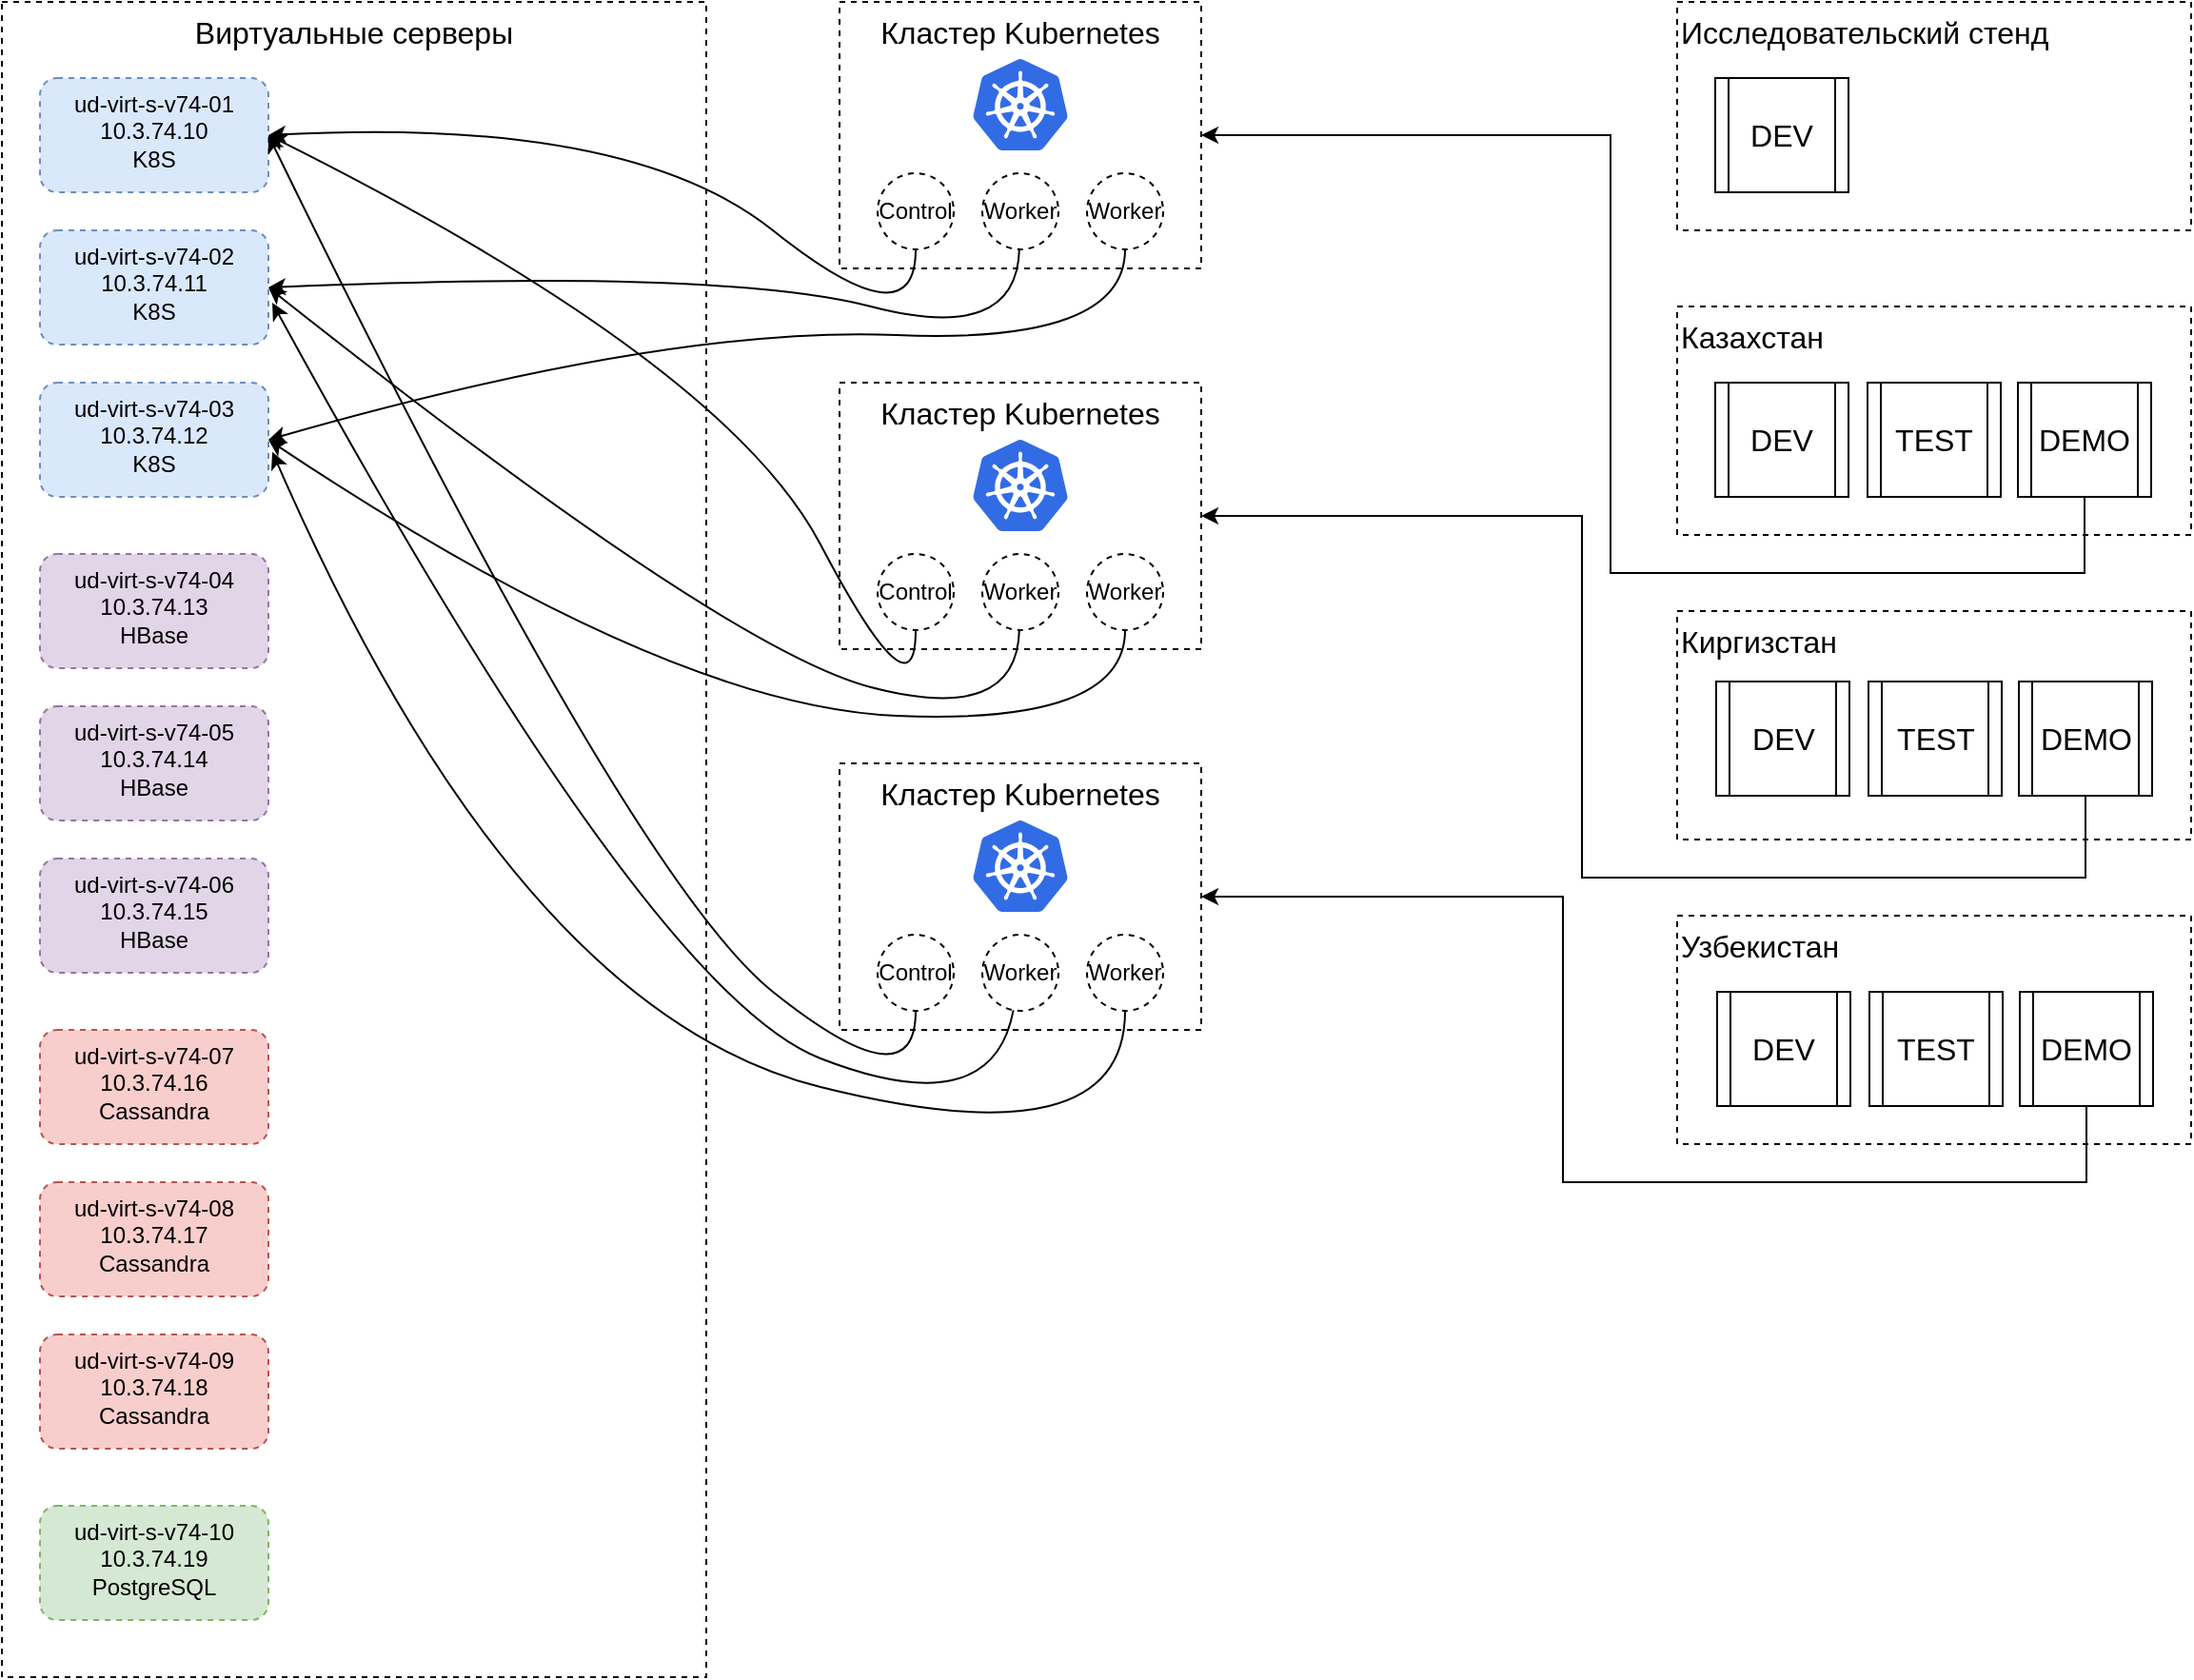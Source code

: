 <mxfile version="12.9.9" type="github">
  <diagram id="Ht1M8jgEwFfnCIfOTk4-" name="Page-1">
    <mxGraphModel dx="1568" dy="1790" grid="1" gridSize="10" guides="1" tooltips="1" connect="1" arrows="1" fold="1" page="1" pageScale="1" pageWidth="1169" pageHeight="827" math="0" shadow="0">
      <root>
        <mxCell id="0" />
        <mxCell id="1" parent="0" />
        <mxCell id="QKLWtCtMvJlHInnlzFwb-16" value="Виртуальные серверы" style="rounded=0;whiteSpace=wrap;html=1;dashed=1;align=center;verticalAlign=top;fontSize=16;" vertex="1" parent="1">
          <mxGeometry x="40" y="-800" width="370" height="880" as="geometry" />
        </mxCell>
        <mxCell id="QKLWtCtMvJlHInnlzFwb-18" value="ud-virt-s-v74-01&lt;br&gt;10.3.74.10&lt;br&gt;K8S" style="rounded=1;whiteSpace=wrap;html=1;dashed=1;align=center;verticalAlign=top;fillColor=#dae8fc;strokeColor=#6c8ebf;" vertex="1" parent="1">
          <mxGeometry x="60" y="-760" width="120" height="60" as="geometry" />
        </mxCell>
        <mxCell id="QKLWtCtMvJlHInnlzFwb-19" value="ud-virt-s-v74-02&lt;br&gt;10.3.74.11&lt;br&gt;K8S" style="rounded=1;whiteSpace=wrap;html=1;dashed=1;align=center;verticalAlign=top;fillColor=#dae8fc;strokeColor=#6c8ebf;" vertex="1" parent="1">
          <mxGeometry x="60" y="-680" width="120" height="60" as="geometry" />
        </mxCell>
        <mxCell id="QKLWtCtMvJlHInnlzFwb-20" value="ud-virt-s-v74-03&lt;br&gt;10.3.74.12&lt;br&gt;K8S" style="rounded=1;whiteSpace=wrap;html=1;dashed=1;align=center;verticalAlign=top;fillColor=#dae8fc;strokeColor=#6c8ebf;" vertex="1" parent="1">
          <mxGeometry x="60" y="-600" width="120" height="60" as="geometry" />
        </mxCell>
        <mxCell id="QKLWtCtMvJlHInnlzFwb-21" value="ud-virt-s-v74-07&lt;br&gt;10.3.74.16&lt;br&gt;Cassandra" style="rounded=1;whiteSpace=wrap;html=1;dashed=1;align=center;verticalAlign=top;fillColor=#f8cecc;strokeColor=#b85450;" vertex="1" parent="1">
          <mxGeometry x="60" y="-260" width="120" height="60" as="geometry" />
        </mxCell>
        <mxCell id="QKLWtCtMvJlHInnlzFwb-22" value="ud-virt-s-v74-08&lt;br&gt;10.3.74.17&lt;br&gt;Cassandra" style="rounded=1;whiteSpace=wrap;html=1;dashed=1;align=center;verticalAlign=top;fillColor=#f8cecc;strokeColor=#b85450;" vertex="1" parent="1">
          <mxGeometry x="60" y="-180" width="120" height="60" as="geometry" />
        </mxCell>
        <mxCell id="QKLWtCtMvJlHInnlzFwb-23" value="ud-virt-s-v74-09&lt;br&gt;10.3.74.18&lt;br&gt;Cassandra" style="rounded=1;whiteSpace=wrap;html=1;dashed=1;align=center;verticalAlign=top;fillColor=#f8cecc;strokeColor=#b85450;" vertex="1" parent="1">
          <mxGeometry x="60" y="-100" width="120" height="60" as="geometry" />
        </mxCell>
        <mxCell id="QKLWtCtMvJlHInnlzFwb-24" value="ud-virt-s-v74-04&lt;br&gt;10.3.74.13&lt;br&gt;HBase" style="rounded=1;whiteSpace=wrap;html=1;dashed=1;align=center;verticalAlign=top;fillColor=#e1d5e7;strokeColor=#9673a6;" vertex="1" parent="1">
          <mxGeometry x="60" y="-510" width="120" height="60" as="geometry" />
        </mxCell>
        <mxCell id="QKLWtCtMvJlHInnlzFwb-25" value="ud-virt-s-v74-05&lt;br&gt;10.3.74.14&lt;br&gt;HBase" style="rounded=1;whiteSpace=wrap;html=1;dashed=1;align=center;verticalAlign=top;fillColor=#e1d5e7;strokeColor=#9673a6;" vertex="1" parent="1">
          <mxGeometry x="60" y="-430" width="120" height="60" as="geometry" />
        </mxCell>
        <mxCell id="QKLWtCtMvJlHInnlzFwb-26" value="ud-virt-s-v74-06&lt;br&gt;10.3.74.15&lt;br&gt;HBase" style="rounded=1;whiteSpace=wrap;html=1;dashed=1;align=center;verticalAlign=top;fillColor=#e1d5e7;strokeColor=#9673a6;" vertex="1" parent="1">
          <mxGeometry x="60" y="-350" width="120" height="60" as="geometry" />
        </mxCell>
        <mxCell id="QKLWtCtMvJlHInnlzFwb-27" value="ud-virt-s-v74-10&lt;br&gt;10.3.74.19&lt;br&gt;PostgreSQL" style="rounded=1;whiteSpace=wrap;html=1;dashed=1;align=center;verticalAlign=top;fillColor=#d5e8d4;strokeColor=#82b366;" vertex="1" parent="1">
          <mxGeometry x="60" y="-10" width="120" height="60" as="geometry" />
        </mxCell>
        <mxCell id="QKLWtCtMvJlHInnlzFwb-28" value="Исследовательский стенд" style="rounded=0;whiteSpace=wrap;html=1;dashed=1;align=left;verticalAlign=top;fontSize=16;" vertex="1" parent="1">
          <mxGeometry x="920" y="-800" width="270" height="120" as="geometry" />
        </mxCell>
        <mxCell id="QKLWtCtMvJlHInnlzFwb-29" value="Казахстан" style="rounded=0;whiteSpace=wrap;html=1;dashed=1;align=left;verticalAlign=top;fontSize=16;" vertex="1" parent="1">
          <mxGeometry x="920" y="-640" width="270" height="120" as="geometry" />
        </mxCell>
        <mxCell id="QKLWtCtMvJlHInnlzFwb-30" value="Киргизстан" style="rounded=0;whiteSpace=wrap;html=1;dashed=1;align=left;verticalAlign=top;fontSize=16;" vertex="1" parent="1">
          <mxGeometry x="920" y="-480" width="270" height="120" as="geometry" />
        </mxCell>
        <mxCell id="QKLWtCtMvJlHInnlzFwb-31" value="Узбекистан" style="rounded=0;whiteSpace=wrap;html=1;dashed=1;align=left;verticalAlign=top;fontSize=16;" vertex="1" parent="1">
          <mxGeometry x="920" y="-320" width="270" height="120" as="geometry" />
        </mxCell>
        <mxCell id="QKLWtCtMvJlHInnlzFwb-35" value="DEV" style="shape=process;whiteSpace=wrap;html=1;backgroundOutline=1;fontSize=16;align=center;" vertex="1" parent="1">
          <mxGeometry x="940" y="-600" width="70" height="60" as="geometry" />
        </mxCell>
        <mxCell id="QKLWtCtMvJlHInnlzFwb-37" value="TEST" style="shape=process;whiteSpace=wrap;html=1;backgroundOutline=1;fontSize=16;align=center;" vertex="1" parent="1">
          <mxGeometry x="1020" y="-600" width="70" height="60" as="geometry" />
        </mxCell>
        <mxCell id="QKLWtCtMvJlHInnlzFwb-78" style="edgeStyle=orthogonalEdgeStyle;rounded=0;orthogonalLoop=1;jettySize=auto;html=1;exitX=0.5;exitY=1;exitDx=0;exitDy=0;fontSize=12;entryX=1;entryY=0.5;entryDx=0;entryDy=0;" edge="1" parent="1" source="QKLWtCtMvJlHInnlzFwb-38" target="QKLWtCtMvJlHInnlzFwb-49">
          <mxGeometry relative="1" as="geometry">
            <mxPoint x="720" y="-730" as="targetPoint" />
            <Array as="points">
              <mxPoint x="1134" y="-500" />
              <mxPoint x="885" y="-500" />
              <mxPoint x="885" y="-730" />
            </Array>
          </mxGeometry>
        </mxCell>
        <mxCell id="QKLWtCtMvJlHInnlzFwb-38" value="DEMO" style="shape=process;whiteSpace=wrap;html=1;backgroundOutline=1;fontSize=16;align=center;" vertex="1" parent="1">
          <mxGeometry x="1099" y="-600" width="70" height="60" as="geometry" />
        </mxCell>
        <mxCell id="QKLWtCtMvJlHInnlzFwb-39" value="DEV" style="shape=process;whiteSpace=wrap;html=1;backgroundOutline=1;fontSize=16;align=center;" vertex="1" parent="1">
          <mxGeometry x="940" y="-760" width="70" height="60" as="geometry" />
        </mxCell>
        <mxCell id="QKLWtCtMvJlHInnlzFwb-40" value="DEV" style="shape=process;whiteSpace=wrap;html=1;backgroundOutline=1;fontSize=16;align=center;" vertex="1" parent="1">
          <mxGeometry x="940.5" y="-443" width="70" height="60" as="geometry" />
        </mxCell>
        <mxCell id="QKLWtCtMvJlHInnlzFwb-41" value="TEST" style="shape=process;whiteSpace=wrap;html=1;backgroundOutline=1;fontSize=16;align=center;" vertex="1" parent="1">
          <mxGeometry x="1020.5" y="-443" width="70" height="60" as="geometry" />
        </mxCell>
        <mxCell id="QKLWtCtMvJlHInnlzFwb-79" style="edgeStyle=orthogonalEdgeStyle;rounded=0;orthogonalLoop=1;jettySize=auto;html=1;exitX=0.5;exitY=1;exitDx=0;exitDy=0;entryX=1;entryY=0.5;entryDx=0;entryDy=0;fontSize=12;" edge="1" parent="1" source="QKLWtCtMvJlHInnlzFwb-42" target="QKLWtCtMvJlHInnlzFwb-61">
          <mxGeometry relative="1" as="geometry">
            <Array as="points">
              <mxPoint x="1135" y="-340" />
              <mxPoint x="870" y="-340" />
              <mxPoint x="870" y="-530" />
            </Array>
          </mxGeometry>
        </mxCell>
        <mxCell id="QKLWtCtMvJlHInnlzFwb-42" value="DEMO" style="shape=process;whiteSpace=wrap;html=1;backgroundOutline=1;fontSize=16;align=center;" vertex="1" parent="1">
          <mxGeometry x="1099.5" y="-443" width="70" height="60" as="geometry" />
        </mxCell>
        <mxCell id="QKLWtCtMvJlHInnlzFwb-43" value="DEV" style="shape=process;whiteSpace=wrap;html=1;backgroundOutline=1;fontSize=16;align=center;" vertex="1" parent="1">
          <mxGeometry x="941" y="-280" width="70" height="60" as="geometry" />
        </mxCell>
        <mxCell id="QKLWtCtMvJlHInnlzFwb-44" value="TEST" style="shape=process;whiteSpace=wrap;html=1;backgroundOutline=1;fontSize=16;align=center;" vertex="1" parent="1">
          <mxGeometry x="1021" y="-280" width="70" height="60" as="geometry" />
        </mxCell>
        <mxCell id="QKLWtCtMvJlHInnlzFwb-80" style="edgeStyle=orthogonalEdgeStyle;rounded=0;orthogonalLoop=1;jettySize=auto;html=1;exitX=0.5;exitY=1;exitDx=0;exitDy=0;entryX=1;entryY=0.5;entryDx=0;entryDy=0;fontSize=12;" edge="1" parent="1" source="QKLWtCtMvJlHInnlzFwb-45" target="QKLWtCtMvJlHInnlzFwb-69">
          <mxGeometry relative="1" as="geometry">
            <Array as="points">
              <mxPoint x="1135" y="-180" />
              <mxPoint x="860" y="-180" />
              <mxPoint x="860" y="-330" />
            </Array>
          </mxGeometry>
        </mxCell>
        <mxCell id="QKLWtCtMvJlHInnlzFwb-45" value="DEMO" style="shape=process;whiteSpace=wrap;html=1;backgroundOutline=1;fontSize=16;align=center;" vertex="1" parent="1">
          <mxGeometry x="1100" y="-280" width="70" height="60" as="geometry" />
        </mxCell>
        <mxCell id="QKLWtCtMvJlHInnlzFwb-49" value="Кластер Kubernetes" style="rounded=0;whiteSpace=wrap;html=1;fontSize=16;align=center;dashed=1;verticalAlign=top;" vertex="1" parent="1">
          <mxGeometry x="480" y="-800" width="190" height="140" as="geometry" />
        </mxCell>
        <mxCell id="QKLWtCtMvJlHInnlzFwb-50" value="" style="aspect=fixed;html=1;points=[];align=center;image;fontSize=12;image=img/lib/mscae/Kubernetes.svg;dashed=1;" vertex="1" parent="1">
          <mxGeometry x="550" y="-770" width="50" height="48" as="geometry" />
        </mxCell>
        <mxCell id="QKLWtCtMvJlHInnlzFwb-54" value="Control" style="ellipse;whiteSpace=wrap;html=1;aspect=fixed;dashed=1;fontSize=12;align=center;" vertex="1" parent="1">
          <mxGeometry x="500" y="-710" width="40" height="40" as="geometry" />
        </mxCell>
        <mxCell id="QKLWtCtMvJlHInnlzFwb-56" value="Worker" style="ellipse;whiteSpace=wrap;html=1;aspect=fixed;dashed=1;fontSize=12;align=center;" vertex="1" parent="1">
          <mxGeometry x="555" y="-710" width="40" height="40" as="geometry" />
        </mxCell>
        <mxCell id="QKLWtCtMvJlHInnlzFwb-57" value="Worker" style="ellipse;whiteSpace=wrap;html=1;aspect=fixed;dashed=1;fontSize=12;align=center;" vertex="1" parent="1">
          <mxGeometry x="610" y="-710" width="40" height="40" as="geometry" />
        </mxCell>
        <mxCell id="QKLWtCtMvJlHInnlzFwb-58" value="" style="curved=1;endArrow=classic;html=1;fontSize=12;entryX=1;entryY=0.5;entryDx=0;entryDy=0;" edge="1" parent="1" source="QKLWtCtMvJlHInnlzFwb-54" target="QKLWtCtMvJlHInnlzFwb-18">
          <mxGeometry width="50" height="50" relative="1" as="geometry">
            <mxPoint x="530" y="-640" as="sourcePoint" />
            <mxPoint x="570" y="-610" as="targetPoint" />
            <Array as="points">
              <mxPoint x="520" y="-620" />
              <mxPoint x="370" y="-740" />
            </Array>
          </mxGeometry>
        </mxCell>
        <mxCell id="QKLWtCtMvJlHInnlzFwb-59" value="" style="curved=1;endArrow=classic;html=1;fontSize=12;entryX=1;entryY=0.5;entryDx=0;entryDy=0;" edge="1" parent="1" source="QKLWtCtMvJlHInnlzFwb-56" target="QKLWtCtMvJlHInnlzFwb-19">
          <mxGeometry width="50" height="50" relative="1" as="geometry">
            <mxPoint x="560" y="-550" as="sourcePoint" />
            <mxPoint x="220" y="-610" as="targetPoint" />
            <Array as="points">
              <mxPoint x="573" y="-620" />
              <mxPoint x="420" y="-660" />
            </Array>
          </mxGeometry>
        </mxCell>
        <mxCell id="QKLWtCtMvJlHInnlzFwb-60" value="" style="curved=1;endArrow=classic;html=1;fontSize=12;entryX=1;entryY=0.5;entryDx=0;entryDy=0;" edge="1" parent="1" source="QKLWtCtMvJlHInnlzFwb-57" target="QKLWtCtMvJlHInnlzFwb-20">
          <mxGeometry width="50" height="50" relative="1" as="geometry">
            <mxPoint x="630" y="-520" as="sourcePoint" />
            <mxPoint x="290" y="-580" as="targetPoint" />
            <Array as="points">
              <mxPoint x="630" y="-620" />
              <mxPoint x="390" y="-630" />
            </Array>
          </mxGeometry>
        </mxCell>
        <mxCell id="QKLWtCtMvJlHInnlzFwb-61" value="Кластер Kubernetes" style="rounded=0;whiteSpace=wrap;html=1;fontSize=16;align=center;dashed=1;verticalAlign=top;" vertex="1" parent="1">
          <mxGeometry x="480" y="-600" width="190" height="140" as="geometry" />
        </mxCell>
        <mxCell id="QKLWtCtMvJlHInnlzFwb-62" value="" style="aspect=fixed;html=1;points=[];align=center;image;fontSize=12;image=img/lib/mscae/Kubernetes.svg;dashed=1;" vertex="1" parent="1">
          <mxGeometry x="550" y="-570" width="50" height="48" as="geometry" />
        </mxCell>
        <mxCell id="QKLWtCtMvJlHInnlzFwb-63" value="Control" style="ellipse;whiteSpace=wrap;html=1;aspect=fixed;dashed=1;fontSize=12;align=center;" vertex="1" parent="1">
          <mxGeometry x="500" y="-510" width="40" height="40" as="geometry" />
        </mxCell>
        <mxCell id="QKLWtCtMvJlHInnlzFwb-64" value="Worker" style="ellipse;whiteSpace=wrap;html=1;aspect=fixed;dashed=1;fontSize=12;align=center;" vertex="1" parent="1">
          <mxGeometry x="555" y="-510" width="40" height="40" as="geometry" />
        </mxCell>
        <mxCell id="QKLWtCtMvJlHInnlzFwb-65" value="Worker" style="ellipse;whiteSpace=wrap;html=1;aspect=fixed;dashed=1;fontSize=12;align=center;" vertex="1" parent="1">
          <mxGeometry x="610" y="-510" width="40" height="40" as="geometry" />
        </mxCell>
        <mxCell id="QKLWtCtMvJlHInnlzFwb-66" value="" style="curved=1;endArrow=classic;html=1;fontSize=12;entryX=1;entryY=0.5;entryDx=0;entryDy=0;" edge="1" parent="1" source="QKLWtCtMvJlHInnlzFwb-63" target="QKLWtCtMvJlHInnlzFwb-18">
          <mxGeometry width="50" height="50" relative="1" as="geometry">
            <mxPoint x="530" y="-440" as="sourcePoint" />
            <mxPoint x="180" y="-530" as="targetPoint" />
            <Array as="points">
              <mxPoint x="520" y="-420" />
              <mxPoint x="420" y="-610" />
            </Array>
          </mxGeometry>
        </mxCell>
        <mxCell id="QKLWtCtMvJlHInnlzFwb-67" value="" style="curved=1;endArrow=classic;html=1;fontSize=12;entryX=1;entryY=0.5;entryDx=0;entryDy=0;" edge="1" parent="1" source="QKLWtCtMvJlHInnlzFwb-64" target="QKLWtCtMvJlHInnlzFwb-19">
          <mxGeometry width="50" height="50" relative="1" as="geometry">
            <mxPoint x="560" y="-350" as="sourcePoint" />
            <mxPoint x="180" y="-450" as="targetPoint" />
            <Array as="points">
              <mxPoint x="573" y="-420" />
              <mxPoint x="420" y="-460" />
            </Array>
          </mxGeometry>
        </mxCell>
        <mxCell id="QKLWtCtMvJlHInnlzFwb-68" value="" style="curved=1;endArrow=classic;html=1;fontSize=12;entryX=1;entryY=0.5;entryDx=0;entryDy=0;" edge="1" parent="1" source="QKLWtCtMvJlHInnlzFwb-65" target="QKLWtCtMvJlHInnlzFwb-20">
          <mxGeometry width="50" height="50" relative="1" as="geometry">
            <mxPoint x="630" y="-320" as="sourcePoint" />
            <mxPoint x="180" y="-370" as="targetPoint" />
            <Array as="points">
              <mxPoint x="630" y="-420" />
              <mxPoint x="390" y="-430" />
            </Array>
          </mxGeometry>
        </mxCell>
        <mxCell id="QKLWtCtMvJlHInnlzFwb-69" value="Кластер Kubernetes" style="rounded=0;whiteSpace=wrap;html=1;fontSize=16;align=center;dashed=1;verticalAlign=top;" vertex="1" parent="1">
          <mxGeometry x="480" y="-400" width="190" height="140" as="geometry" />
        </mxCell>
        <mxCell id="QKLWtCtMvJlHInnlzFwb-70" value="" style="aspect=fixed;html=1;points=[];align=center;image;fontSize=12;image=img/lib/mscae/Kubernetes.svg;dashed=1;" vertex="1" parent="1">
          <mxGeometry x="550" y="-370" width="50" height="48" as="geometry" />
        </mxCell>
        <mxCell id="QKLWtCtMvJlHInnlzFwb-71" value="Control" style="ellipse;whiteSpace=wrap;html=1;aspect=fixed;dashed=1;fontSize=12;align=center;" vertex="1" parent="1">
          <mxGeometry x="500" y="-310" width="40" height="40" as="geometry" />
        </mxCell>
        <mxCell id="QKLWtCtMvJlHInnlzFwb-72" value="Worker" style="ellipse;whiteSpace=wrap;html=1;aspect=fixed;dashed=1;fontSize=12;align=center;" vertex="1" parent="1">
          <mxGeometry x="555" y="-310" width="40" height="40" as="geometry" />
        </mxCell>
        <mxCell id="QKLWtCtMvJlHInnlzFwb-73" value="Worker" style="ellipse;whiteSpace=wrap;html=1;aspect=fixed;dashed=1;fontSize=12;align=center;" vertex="1" parent="1">
          <mxGeometry x="610" y="-310" width="40" height="40" as="geometry" />
        </mxCell>
        <mxCell id="QKLWtCtMvJlHInnlzFwb-74" value="" style="curved=1;endArrow=classic;html=1;fontSize=12;" edge="1" parent="1" source="QKLWtCtMvJlHInnlzFwb-71">
          <mxGeometry width="50" height="50" relative="1" as="geometry">
            <mxPoint x="530" y="-240" as="sourcePoint" />
            <mxPoint x="180" y="-730" as="targetPoint" />
            <Array as="points">
              <mxPoint x="520" y="-220" />
              <mxPoint x="370" y="-340" />
            </Array>
          </mxGeometry>
        </mxCell>
        <mxCell id="QKLWtCtMvJlHInnlzFwb-75" value="" style="curved=1;endArrow=classic;html=1;fontSize=12;entryX=1.017;entryY=0.634;entryDx=0;entryDy=0;entryPerimeter=0;" edge="1" parent="1" source="QKLWtCtMvJlHInnlzFwb-72" target="QKLWtCtMvJlHInnlzFwb-19">
          <mxGeometry width="50" height="50" relative="1" as="geometry">
            <mxPoint x="560" y="-150" as="sourcePoint" />
            <mxPoint x="180" y="-250" as="targetPoint" />
            <Array as="points">
              <mxPoint x="560" y="-210" />
              <mxPoint x="380" y="-280" />
            </Array>
          </mxGeometry>
        </mxCell>
        <mxCell id="QKLWtCtMvJlHInnlzFwb-76" value="" style="curved=1;endArrow=classic;html=1;fontSize=12;entryX=1.017;entryY=0.606;entryDx=0;entryDy=0;entryPerimeter=0;" edge="1" parent="1" source="QKLWtCtMvJlHInnlzFwb-73" target="QKLWtCtMvJlHInnlzFwb-20">
          <mxGeometry width="50" height="50" relative="1" as="geometry">
            <mxPoint x="630" y="-120" as="sourcePoint" />
            <mxPoint x="180" y="-170" as="targetPoint" />
            <Array as="points">
              <mxPoint x="630" y="-190" />
              <mxPoint x="310" y="-270" />
            </Array>
          </mxGeometry>
        </mxCell>
      </root>
    </mxGraphModel>
  </diagram>
</mxfile>
